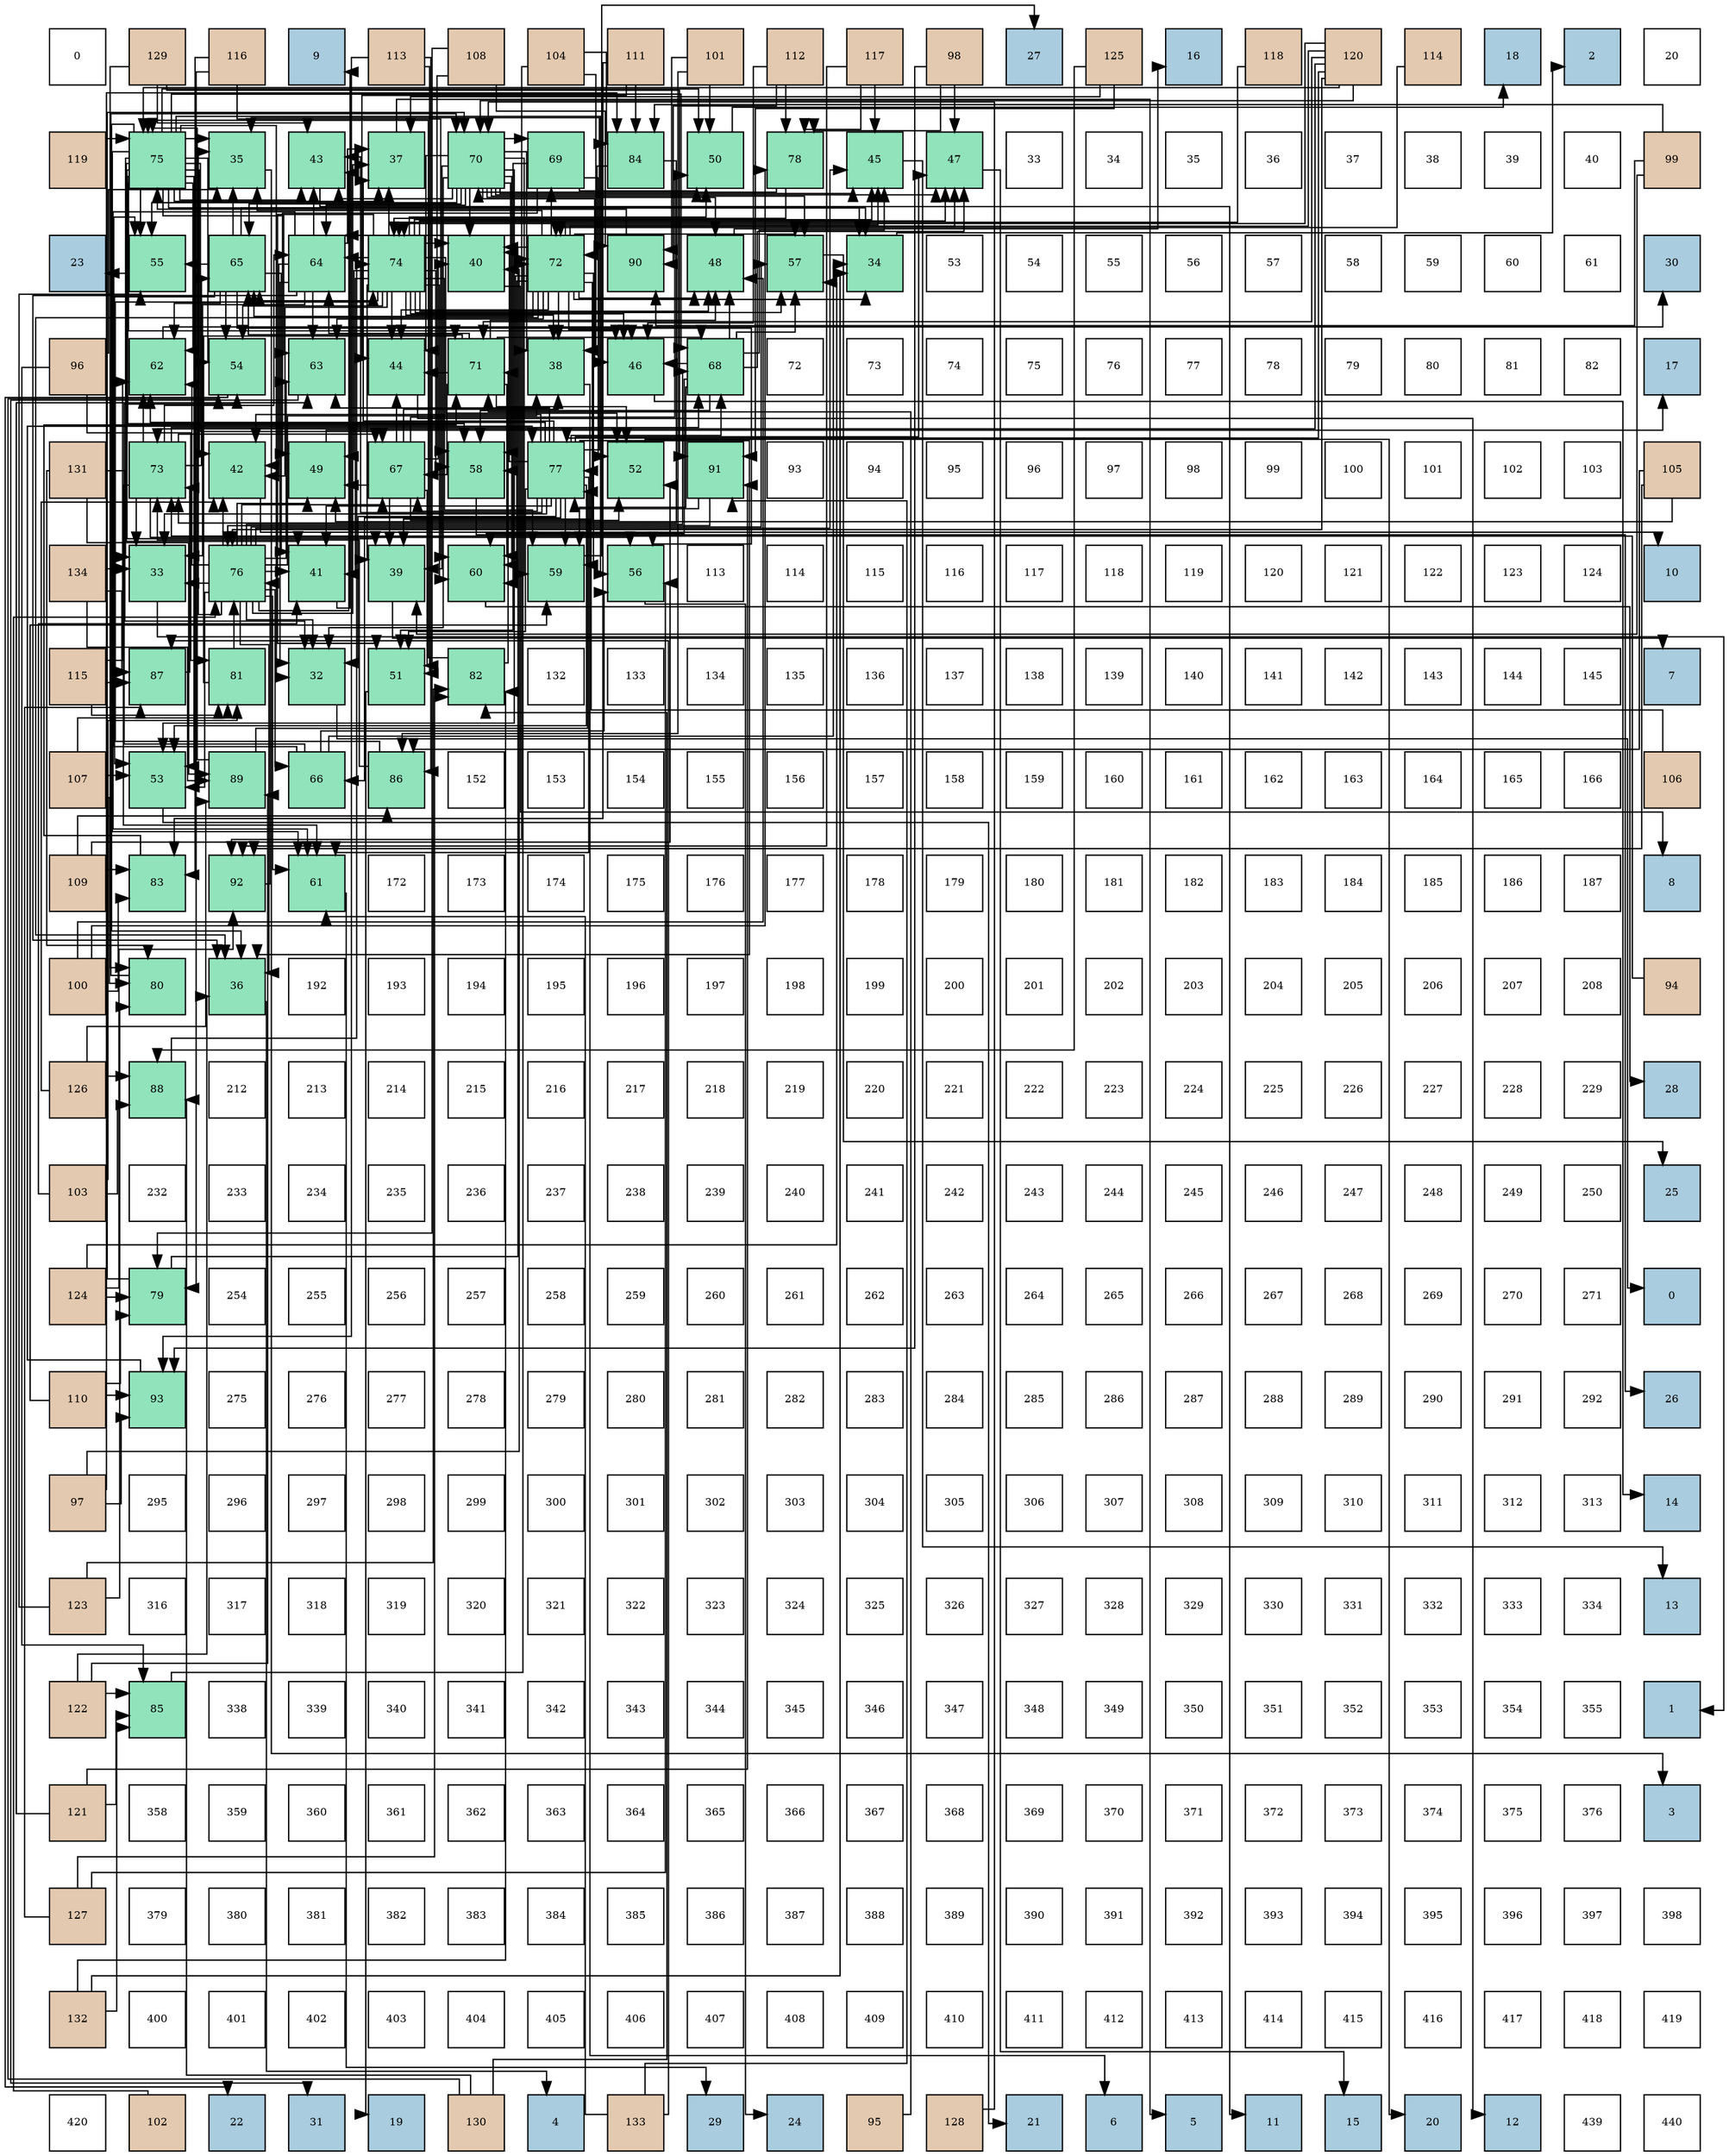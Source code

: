 digraph layout{
 rankdir=TB;
 splines=ortho;
 node [style=filled shape=square fixedsize=true width=0.6];
0[label="0", fontsize=8, fillcolor="#ffffff"];
1[label="129", fontsize=8, fillcolor="#e3c9af"];
2[label="116", fontsize=8, fillcolor="#e3c9af"];
3[label="9", fontsize=8, fillcolor="#a9ccde"];
4[label="113", fontsize=8, fillcolor="#e3c9af"];
5[label="108", fontsize=8, fillcolor="#e3c9af"];
6[label="104", fontsize=8, fillcolor="#e3c9af"];
7[label="111", fontsize=8, fillcolor="#e3c9af"];
8[label="101", fontsize=8, fillcolor="#e3c9af"];
9[label="112", fontsize=8, fillcolor="#e3c9af"];
10[label="117", fontsize=8, fillcolor="#e3c9af"];
11[label="98", fontsize=8, fillcolor="#e3c9af"];
12[label="27", fontsize=8, fillcolor="#a9ccde"];
13[label="125", fontsize=8, fillcolor="#e3c9af"];
14[label="16", fontsize=8, fillcolor="#a9ccde"];
15[label="118", fontsize=8, fillcolor="#e3c9af"];
16[label="120", fontsize=8, fillcolor="#e3c9af"];
17[label="114", fontsize=8, fillcolor="#e3c9af"];
18[label="18", fontsize=8, fillcolor="#a9ccde"];
19[label="2", fontsize=8, fillcolor="#a9ccde"];
20[label="20", fontsize=8, fillcolor="#ffffff"];
21[label="119", fontsize=8, fillcolor="#e3c9af"];
22[label="75", fontsize=8, fillcolor="#91e3bb"];
23[label="35", fontsize=8, fillcolor="#91e3bb"];
24[label="43", fontsize=8, fillcolor="#91e3bb"];
25[label="37", fontsize=8, fillcolor="#91e3bb"];
26[label="70", fontsize=8, fillcolor="#91e3bb"];
27[label="69", fontsize=8, fillcolor="#91e3bb"];
28[label="84", fontsize=8, fillcolor="#91e3bb"];
29[label="50", fontsize=8, fillcolor="#91e3bb"];
30[label="78", fontsize=8, fillcolor="#91e3bb"];
31[label="45", fontsize=8, fillcolor="#91e3bb"];
32[label="47", fontsize=8, fillcolor="#91e3bb"];
33[label="33", fontsize=8, fillcolor="#ffffff"];
34[label="34", fontsize=8, fillcolor="#ffffff"];
35[label="35", fontsize=8, fillcolor="#ffffff"];
36[label="36", fontsize=8, fillcolor="#ffffff"];
37[label="37", fontsize=8, fillcolor="#ffffff"];
38[label="38", fontsize=8, fillcolor="#ffffff"];
39[label="39", fontsize=8, fillcolor="#ffffff"];
40[label="40", fontsize=8, fillcolor="#ffffff"];
41[label="99", fontsize=8, fillcolor="#e3c9af"];
42[label="23", fontsize=8, fillcolor="#a9ccde"];
43[label="55", fontsize=8, fillcolor="#91e3bb"];
44[label="65", fontsize=8, fillcolor="#91e3bb"];
45[label="64", fontsize=8, fillcolor="#91e3bb"];
46[label="74", fontsize=8, fillcolor="#91e3bb"];
47[label="40", fontsize=8, fillcolor="#91e3bb"];
48[label="72", fontsize=8, fillcolor="#91e3bb"];
49[label="90", fontsize=8, fillcolor="#91e3bb"];
50[label="48", fontsize=8, fillcolor="#91e3bb"];
51[label="57", fontsize=8, fillcolor="#91e3bb"];
52[label="34", fontsize=8, fillcolor="#91e3bb"];
53[label="53", fontsize=8, fillcolor="#ffffff"];
54[label="54", fontsize=8, fillcolor="#ffffff"];
55[label="55", fontsize=8, fillcolor="#ffffff"];
56[label="56", fontsize=8, fillcolor="#ffffff"];
57[label="57", fontsize=8, fillcolor="#ffffff"];
58[label="58", fontsize=8, fillcolor="#ffffff"];
59[label="59", fontsize=8, fillcolor="#ffffff"];
60[label="60", fontsize=8, fillcolor="#ffffff"];
61[label="61", fontsize=8, fillcolor="#ffffff"];
62[label="30", fontsize=8, fillcolor="#a9ccde"];
63[label="96", fontsize=8, fillcolor="#e3c9af"];
64[label="62", fontsize=8, fillcolor="#91e3bb"];
65[label="54", fontsize=8, fillcolor="#91e3bb"];
66[label="63", fontsize=8, fillcolor="#91e3bb"];
67[label="44", fontsize=8, fillcolor="#91e3bb"];
68[label="71", fontsize=8, fillcolor="#91e3bb"];
69[label="38", fontsize=8, fillcolor="#91e3bb"];
70[label="46", fontsize=8, fillcolor="#91e3bb"];
71[label="68", fontsize=8, fillcolor="#91e3bb"];
72[label="72", fontsize=8, fillcolor="#ffffff"];
73[label="73", fontsize=8, fillcolor="#ffffff"];
74[label="74", fontsize=8, fillcolor="#ffffff"];
75[label="75", fontsize=8, fillcolor="#ffffff"];
76[label="76", fontsize=8, fillcolor="#ffffff"];
77[label="77", fontsize=8, fillcolor="#ffffff"];
78[label="78", fontsize=8, fillcolor="#ffffff"];
79[label="79", fontsize=8, fillcolor="#ffffff"];
80[label="80", fontsize=8, fillcolor="#ffffff"];
81[label="81", fontsize=8, fillcolor="#ffffff"];
82[label="82", fontsize=8, fillcolor="#ffffff"];
83[label="17", fontsize=8, fillcolor="#a9ccde"];
84[label="131", fontsize=8, fillcolor="#e3c9af"];
85[label="73", fontsize=8, fillcolor="#91e3bb"];
86[label="42", fontsize=8, fillcolor="#91e3bb"];
87[label="49", fontsize=8, fillcolor="#91e3bb"];
88[label="67", fontsize=8, fillcolor="#91e3bb"];
89[label="58", fontsize=8, fillcolor="#91e3bb"];
90[label="77", fontsize=8, fillcolor="#91e3bb"];
91[label="52", fontsize=8, fillcolor="#91e3bb"];
92[label="91", fontsize=8, fillcolor="#91e3bb"];
93[label="93", fontsize=8, fillcolor="#ffffff"];
94[label="94", fontsize=8, fillcolor="#ffffff"];
95[label="95", fontsize=8, fillcolor="#ffffff"];
96[label="96", fontsize=8, fillcolor="#ffffff"];
97[label="97", fontsize=8, fillcolor="#ffffff"];
98[label="98", fontsize=8, fillcolor="#ffffff"];
99[label="99", fontsize=8, fillcolor="#ffffff"];
100[label="100", fontsize=8, fillcolor="#ffffff"];
101[label="101", fontsize=8, fillcolor="#ffffff"];
102[label="102", fontsize=8, fillcolor="#ffffff"];
103[label="103", fontsize=8, fillcolor="#ffffff"];
104[label="105", fontsize=8, fillcolor="#e3c9af"];
105[label="134", fontsize=8, fillcolor="#e3c9af"];
106[label="33", fontsize=8, fillcolor="#91e3bb"];
107[label="76", fontsize=8, fillcolor="#91e3bb"];
108[label="41", fontsize=8, fillcolor="#91e3bb"];
109[label="39", fontsize=8, fillcolor="#91e3bb"];
110[label="60", fontsize=8, fillcolor="#91e3bb"];
111[label="59", fontsize=8, fillcolor="#91e3bb"];
112[label="56", fontsize=8, fillcolor="#91e3bb"];
113[label="113", fontsize=8, fillcolor="#ffffff"];
114[label="114", fontsize=8, fillcolor="#ffffff"];
115[label="115", fontsize=8, fillcolor="#ffffff"];
116[label="116", fontsize=8, fillcolor="#ffffff"];
117[label="117", fontsize=8, fillcolor="#ffffff"];
118[label="118", fontsize=8, fillcolor="#ffffff"];
119[label="119", fontsize=8, fillcolor="#ffffff"];
120[label="120", fontsize=8, fillcolor="#ffffff"];
121[label="121", fontsize=8, fillcolor="#ffffff"];
122[label="122", fontsize=8, fillcolor="#ffffff"];
123[label="123", fontsize=8, fillcolor="#ffffff"];
124[label="124", fontsize=8, fillcolor="#ffffff"];
125[label="10", fontsize=8, fillcolor="#a9ccde"];
126[label="115", fontsize=8, fillcolor="#e3c9af"];
127[label="87", fontsize=8, fillcolor="#91e3bb"];
128[label="81", fontsize=8, fillcolor="#91e3bb"];
129[label="32", fontsize=8, fillcolor="#91e3bb"];
130[label="51", fontsize=8, fillcolor="#91e3bb"];
131[label="82", fontsize=8, fillcolor="#91e3bb"];
132[label="132", fontsize=8, fillcolor="#ffffff"];
133[label="133", fontsize=8, fillcolor="#ffffff"];
134[label="134", fontsize=8, fillcolor="#ffffff"];
135[label="135", fontsize=8, fillcolor="#ffffff"];
136[label="136", fontsize=8, fillcolor="#ffffff"];
137[label="137", fontsize=8, fillcolor="#ffffff"];
138[label="138", fontsize=8, fillcolor="#ffffff"];
139[label="139", fontsize=8, fillcolor="#ffffff"];
140[label="140", fontsize=8, fillcolor="#ffffff"];
141[label="141", fontsize=8, fillcolor="#ffffff"];
142[label="142", fontsize=8, fillcolor="#ffffff"];
143[label="143", fontsize=8, fillcolor="#ffffff"];
144[label="144", fontsize=8, fillcolor="#ffffff"];
145[label="145", fontsize=8, fillcolor="#ffffff"];
146[label="7", fontsize=8, fillcolor="#a9ccde"];
147[label="107", fontsize=8, fillcolor="#e3c9af"];
148[label="53", fontsize=8, fillcolor="#91e3bb"];
149[label="89", fontsize=8, fillcolor="#91e3bb"];
150[label="66", fontsize=8, fillcolor="#91e3bb"];
151[label="86", fontsize=8, fillcolor="#91e3bb"];
152[label="152", fontsize=8, fillcolor="#ffffff"];
153[label="153", fontsize=8, fillcolor="#ffffff"];
154[label="154", fontsize=8, fillcolor="#ffffff"];
155[label="155", fontsize=8, fillcolor="#ffffff"];
156[label="156", fontsize=8, fillcolor="#ffffff"];
157[label="157", fontsize=8, fillcolor="#ffffff"];
158[label="158", fontsize=8, fillcolor="#ffffff"];
159[label="159", fontsize=8, fillcolor="#ffffff"];
160[label="160", fontsize=8, fillcolor="#ffffff"];
161[label="161", fontsize=8, fillcolor="#ffffff"];
162[label="162", fontsize=8, fillcolor="#ffffff"];
163[label="163", fontsize=8, fillcolor="#ffffff"];
164[label="164", fontsize=8, fillcolor="#ffffff"];
165[label="165", fontsize=8, fillcolor="#ffffff"];
166[label="166", fontsize=8, fillcolor="#ffffff"];
167[label="106", fontsize=8, fillcolor="#e3c9af"];
168[label="109", fontsize=8, fillcolor="#e3c9af"];
169[label="83", fontsize=8, fillcolor="#91e3bb"];
170[label="92", fontsize=8, fillcolor="#91e3bb"];
171[label="61", fontsize=8, fillcolor="#91e3bb"];
172[label="172", fontsize=8, fillcolor="#ffffff"];
173[label="173", fontsize=8, fillcolor="#ffffff"];
174[label="174", fontsize=8, fillcolor="#ffffff"];
175[label="175", fontsize=8, fillcolor="#ffffff"];
176[label="176", fontsize=8, fillcolor="#ffffff"];
177[label="177", fontsize=8, fillcolor="#ffffff"];
178[label="178", fontsize=8, fillcolor="#ffffff"];
179[label="179", fontsize=8, fillcolor="#ffffff"];
180[label="180", fontsize=8, fillcolor="#ffffff"];
181[label="181", fontsize=8, fillcolor="#ffffff"];
182[label="182", fontsize=8, fillcolor="#ffffff"];
183[label="183", fontsize=8, fillcolor="#ffffff"];
184[label="184", fontsize=8, fillcolor="#ffffff"];
185[label="185", fontsize=8, fillcolor="#ffffff"];
186[label="186", fontsize=8, fillcolor="#ffffff"];
187[label="187", fontsize=8, fillcolor="#ffffff"];
188[label="8", fontsize=8, fillcolor="#a9ccde"];
189[label="100", fontsize=8, fillcolor="#e3c9af"];
190[label="80", fontsize=8, fillcolor="#91e3bb"];
191[label="36", fontsize=8, fillcolor="#91e3bb"];
192[label="192", fontsize=8, fillcolor="#ffffff"];
193[label="193", fontsize=8, fillcolor="#ffffff"];
194[label="194", fontsize=8, fillcolor="#ffffff"];
195[label="195", fontsize=8, fillcolor="#ffffff"];
196[label="196", fontsize=8, fillcolor="#ffffff"];
197[label="197", fontsize=8, fillcolor="#ffffff"];
198[label="198", fontsize=8, fillcolor="#ffffff"];
199[label="199", fontsize=8, fillcolor="#ffffff"];
200[label="200", fontsize=8, fillcolor="#ffffff"];
201[label="201", fontsize=8, fillcolor="#ffffff"];
202[label="202", fontsize=8, fillcolor="#ffffff"];
203[label="203", fontsize=8, fillcolor="#ffffff"];
204[label="204", fontsize=8, fillcolor="#ffffff"];
205[label="205", fontsize=8, fillcolor="#ffffff"];
206[label="206", fontsize=8, fillcolor="#ffffff"];
207[label="207", fontsize=8, fillcolor="#ffffff"];
208[label="208", fontsize=8, fillcolor="#ffffff"];
209[label="94", fontsize=8, fillcolor="#e3c9af"];
210[label="126", fontsize=8, fillcolor="#e3c9af"];
211[label="88", fontsize=8, fillcolor="#91e3bb"];
212[label="212", fontsize=8, fillcolor="#ffffff"];
213[label="213", fontsize=8, fillcolor="#ffffff"];
214[label="214", fontsize=8, fillcolor="#ffffff"];
215[label="215", fontsize=8, fillcolor="#ffffff"];
216[label="216", fontsize=8, fillcolor="#ffffff"];
217[label="217", fontsize=8, fillcolor="#ffffff"];
218[label="218", fontsize=8, fillcolor="#ffffff"];
219[label="219", fontsize=8, fillcolor="#ffffff"];
220[label="220", fontsize=8, fillcolor="#ffffff"];
221[label="221", fontsize=8, fillcolor="#ffffff"];
222[label="222", fontsize=8, fillcolor="#ffffff"];
223[label="223", fontsize=8, fillcolor="#ffffff"];
224[label="224", fontsize=8, fillcolor="#ffffff"];
225[label="225", fontsize=8, fillcolor="#ffffff"];
226[label="226", fontsize=8, fillcolor="#ffffff"];
227[label="227", fontsize=8, fillcolor="#ffffff"];
228[label="228", fontsize=8, fillcolor="#ffffff"];
229[label="229", fontsize=8, fillcolor="#ffffff"];
230[label="28", fontsize=8, fillcolor="#a9ccde"];
231[label="103", fontsize=8, fillcolor="#e3c9af"];
232[label="232", fontsize=8, fillcolor="#ffffff"];
233[label="233", fontsize=8, fillcolor="#ffffff"];
234[label="234", fontsize=8, fillcolor="#ffffff"];
235[label="235", fontsize=8, fillcolor="#ffffff"];
236[label="236", fontsize=8, fillcolor="#ffffff"];
237[label="237", fontsize=8, fillcolor="#ffffff"];
238[label="238", fontsize=8, fillcolor="#ffffff"];
239[label="239", fontsize=8, fillcolor="#ffffff"];
240[label="240", fontsize=8, fillcolor="#ffffff"];
241[label="241", fontsize=8, fillcolor="#ffffff"];
242[label="242", fontsize=8, fillcolor="#ffffff"];
243[label="243", fontsize=8, fillcolor="#ffffff"];
244[label="244", fontsize=8, fillcolor="#ffffff"];
245[label="245", fontsize=8, fillcolor="#ffffff"];
246[label="246", fontsize=8, fillcolor="#ffffff"];
247[label="247", fontsize=8, fillcolor="#ffffff"];
248[label="248", fontsize=8, fillcolor="#ffffff"];
249[label="249", fontsize=8, fillcolor="#ffffff"];
250[label="250", fontsize=8, fillcolor="#ffffff"];
251[label="25", fontsize=8, fillcolor="#a9ccde"];
252[label="124", fontsize=8, fillcolor="#e3c9af"];
253[label="79", fontsize=8, fillcolor="#91e3bb"];
254[label="254", fontsize=8, fillcolor="#ffffff"];
255[label="255", fontsize=8, fillcolor="#ffffff"];
256[label="256", fontsize=8, fillcolor="#ffffff"];
257[label="257", fontsize=8, fillcolor="#ffffff"];
258[label="258", fontsize=8, fillcolor="#ffffff"];
259[label="259", fontsize=8, fillcolor="#ffffff"];
260[label="260", fontsize=8, fillcolor="#ffffff"];
261[label="261", fontsize=8, fillcolor="#ffffff"];
262[label="262", fontsize=8, fillcolor="#ffffff"];
263[label="263", fontsize=8, fillcolor="#ffffff"];
264[label="264", fontsize=8, fillcolor="#ffffff"];
265[label="265", fontsize=8, fillcolor="#ffffff"];
266[label="266", fontsize=8, fillcolor="#ffffff"];
267[label="267", fontsize=8, fillcolor="#ffffff"];
268[label="268", fontsize=8, fillcolor="#ffffff"];
269[label="269", fontsize=8, fillcolor="#ffffff"];
270[label="270", fontsize=8, fillcolor="#ffffff"];
271[label="271", fontsize=8, fillcolor="#ffffff"];
272[label="0", fontsize=8, fillcolor="#a9ccde"];
273[label="110", fontsize=8, fillcolor="#e3c9af"];
274[label="93", fontsize=8, fillcolor="#91e3bb"];
275[label="275", fontsize=8, fillcolor="#ffffff"];
276[label="276", fontsize=8, fillcolor="#ffffff"];
277[label="277", fontsize=8, fillcolor="#ffffff"];
278[label="278", fontsize=8, fillcolor="#ffffff"];
279[label="279", fontsize=8, fillcolor="#ffffff"];
280[label="280", fontsize=8, fillcolor="#ffffff"];
281[label="281", fontsize=8, fillcolor="#ffffff"];
282[label="282", fontsize=8, fillcolor="#ffffff"];
283[label="283", fontsize=8, fillcolor="#ffffff"];
284[label="284", fontsize=8, fillcolor="#ffffff"];
285[label="285", fontsize=8, fillcolor="#ffffff"];
286[label="286", fontsize=8, fillcolor="#ffffff"];
287[label="287", fontsize=8, fillcolor="#ffffff"];
288[label="288", fontsize=8, fillcolor="#ffffff"];
289[label="289", fontsize=8, fillcolor="#ffffff"];
290[label="290", fontsize=8, fillcolor="#ffffff"];
291[label="291", fontsize=8, fillcolor="#ffffff"];
292[label="292", fontsize=8, fillcolor="#ffffff"];
293[label="26", fontsize=8, fillcolor="#a9ccde"];
294[label="97", fontsize=8, fillcolor="#e3c9af"];
295[label="295", fontsize=8, fillcolor="#ffffff"];
296[label="296", fontsize=8, fillcolor="#ffffff"];
297[label="297", fontsize=8, fillcolor="#ffffff"];
298[label="298", fontsize=8, fillcolor="#ffffff"];
299[label="299", fontsize=8, fillcolor="#ffffff"];
300[label="300", fontsize=8, fillcolor="#ffffff"];
301[label="301", fontsize=8, fillcolor="#ffffff"];
302[label="302", fontsize=8, fillcolor="#ffffff"];
303[label="303", fontsize=8, fillcolor="#ffffff"];
304[label="304", fontsize=8, fillcolor="#ffffff"];
305[label="305", fontsize=8, fillcolor="#ffffff"];
306[label="306", fontsize=8, fillcolor="#ffffff"];
307[label="307", fontsize=8, fillcolor="#ffffff"];
308[label="308", fontsize=8, fillcolor="#ffffff"];
309[label="309", fontsize=8, fillcolor="#ffffff"];
310[label="310", fontsize=8, fillcolor="#ffffff"];
311[label="311", fontsize=8, fillcolor="#ffffff"];
312[label="312", fontsize=8, fillcolor="#ffffff"];
313[label="313", fontsize=8, fillcolor="#ffffff"];
314[label="14", fontsize=8, fillcolor="#a9ccde"];
315[label="123", fontsize=8, fillcolor="#e3c9af"];
316[label="316", fontsize=8, fillcolor="#ffffff"];
317[label="317", fontsize=8, fillcolor="#ffffff"];
318[label="318", fontsize=8, fillcolor="#ffffff"];
319[label="319", fontsize=8, fillcolor="#ffffff"];
320[label="320", fontsize=8, fillcolor="#ffffff"];
321[label="321", fontsize=8, fillcolor="#ffffff"];
322[label="322", fontsize=8, fillcolor="#ffffff"];
323[label="323", fontsize=8, fillcolor="#ffffff"];
324[label="324", fontsize=8, fillcolor="#ffffff"];
325[label="325", fontsize=8, fillcolor="#ffffff"];
326[label="326", fontsize=8, fillcolor="#ffffff"];
327[label="327", fontsize=8, fillcolor="#ffffff"];
328[label="328", fontsize=8, fillcolor="#ffffff"];
329[label="329", fontsize=8, fillcolor="#ffffff"];
330[label="330", fontsize=8, fillcolor="#ffffff"];
331[label="331", fontsize=8, fillcolor="#ffffff"];
332[label="332", fontsize=8, fillcolor="#ffffff"];
333[label="333", fontsize=8, fillcolor="#ffffff"];
334[label="334", fontsize=8, fillcolor="#ffffff"];
335[label="13", fontsize=8, fillcolor="#a9ccde"];
336[label="122", fontsize=8, fillcolor="#e3c9af"];
337[label="85", fontsize=8, fillcolor="#91e3bb"];
338[label="338", fontsize=8, fillcolor="#ffffff"];
339[label="339", fontsize=8, fillcolor="#ffffff"];
340[label="340", fontsize=8, fillcolor="#ffffff"];
341[label="341", fontsize=8, fillcolor="#ffffff"];
342[label="342", fontsize=8, fillcolor="#ffffff"];
343[label="343", fontsize=8, fillcolor="#ffffff"];
344[label="344", fontsize=8, fillcolor="#ffffff"];
345[label="345", fontsize=8, fillcolor="#ffffff"];
346[label="346", fontsize=8, fillcolor="#ffffff"];
347[label="347", fontsize=8, fillcolor="#ffffff"];
348[label="348", fontsize=8, fillcolor="#ffffff"];
349[label="349", fontsize=8, fillcolor="#ffffff"];
350[label="350", fontsize=8, fillcolor="#ffffff"];
351[label="351", fontsize=8, fillcolor="#ffffff"];
352[label="352", fontsize=8, fillcolor="#ffffff"];
353[label="353", fontsize=8, fillcolor="#ffffff"];
354[label="354", fontsize=8, fillcolor="#ffffff"];
355[label="355", fontsize=8, fillcolor="#ffffff"];
356[label="1", fontsize=8, fillcolor="#a9ccde"];
357[label="121", fontsize=8, fillcolor="#e3c9af"];
358[label="358", fontsize=8, fillcolor="#ffffff"];
359[label="359", fontsize=8, fillcolor="#ffffff"];
360[label="360", fontsize=8, fillcolor="#ffffff"];
361[label="361", fontsize=8, fillcolor="#ffffff"];
362[label="362", fontsize=8, fillcolor="#ffffff"];
363[label="363", fontsize=8, fillcolor="#ffffff"];
364[label="364", fontsize=8, fillcolor="#ffffff"];
365[label="365", fontsize=8, fillcolor="#ffffff"];
366[label="366", fontsize=8, fillcolor="#ffffff"];
367[label="367", fontsize=8, fillcolor="#ffffff"];
368[label="368", fontsize=8, fillcolor="#ffffff"];
369[label="369", fontsize=8, fillcolor="#ffffff"];
370[label="370", fontsize=8, fillcolor="#ffffff"];
371[label="371", fontsize=8, fillcolor="#ffffff"];
372[label="372", fontsize=8, fillcolor="#ffffff"];
373[label="373", fontsize=8, fillcolor="#ffffff"];
374[label="374", fontsize=8, fillcolor="#ffffff"];
375[label="375", fontsize=8, fillcolor="#ffffff"];
376[label="376", fontsize=8, fillcolor="#ffffff"];
377[label="3", fontsize=8, fillcolor="#a9ccde"];
378[label="127", fontsize=8, fillcolor="#e3c9af"];
379[label="379", fontsize=8, fillcolor="#ffffff"];
380[label="380", fontsize=8, fillcolor="#ffffff"];
381[label="381", fontsize=8, fillcolor="#ffffff"];
382[label="382", fontsize=8, fillcolor="#ffffff"];
383[label="383", fontsize=8, fillcolor="#ffffff"];
384[label="384", fontsize=8, fillcolor="#ffffff"];
385[label="385", fontsize=8, fillcolor="#ffffff"];
386[label="386", fontsize=8, fillcolor="#ffffff"];
387[label="387", fontsize=8, fillcolor="#ffffff"];
388[label="388", fontsize=8, fillcolor="#ffffff"];
389[label="389", fontsize=8, fillcolor="#ffffff"];
390[label="390", fontsize=8, fillcolor="#ffffff"];
391[label="391", fontsize=8, fillcolor="#ffffff"];
392[label="392", fontsize=8, fillcolor="#ffffff"];
393[label="393", fontsize=8, fillcolor="#ffffff"];
394[label="394", fontsize=8, fillcolor="#ffffff"];
395[label="395", fontsize=8, fillcolor="#ffffff"];
396[label="396", fontsize=8, fillcolor="#ffffff"];
397[label="397", fontsize=8, fillcolor="#ffffff"];
398[label="398", fontsize=8, fillcolor="#ffffff"];
399[label="132", fontsize=8, fillcolor="#e3c9af"];
400[label="400", fontsize=8, fillcolor="#ffffff"];
401[label="401", fontsize=8, fillcolor="#ffffff"];
402[label="402", fontsize=8, fillcolor="#ffffff"];
403[label="403", fontsize=8, fillcolor="#ffffff"];
404[label="404", fontsize=8, fillcolor="#ffffff"];
405[label="405", fontsize=8, fillcolor="#ffffff"];
406[label="406", fontsize=8, fillcolor="#ffffff"];
407[label="407", fontsize=8, fillcolor="#ffffff"];
408[label="408", fontsize=8, fillcolor="#ffffff"];
409[label="409", fontsize=8, fillcolor="#ffffff"];
410[label="410", fontsize=8, fillcolor="#ffffff"];
411[label="411", fontsize=8, fillcolor="#ffffff"];
412[label="412", fontsize=8, fillcolor="#ffffff"];
413[label="413", fontsize=8, fillcolor="#ffffff"];
414[label="414", fontsize=8, fillcolor="#ffffff"];
415[label="415", fontsize=8, fillcolor="#ffffff"];
416[label="416", fontsize=8, fillcolor="#ffffff"];
417[label="417", fontsize=8, fillcolor="#ffffff"];
418[label="418", fontsize=8, fillcolor="#ffffff"];
419[label="419", fontsize=8, fillcolor="#ffffff"];
420[label="420", fontsize=8, fillcolor="#ffffff"];
421[label="102", fontsize=8, fillcolor="#e3c9af"];
422[label="22", fontsize=8, fillcolor="#a9ccde"];
423[label="31", fontsize=8, fillcolor="#a9ccde"];
424[label="19", fontsize=8, fillcolor="#a9ccde"];
425[label="130", fontsize=8, fillcolor="#e3c9af"];
426[label="4", fontsize=8, fillcolor="#a9ccde"];
427[label="133", fontsize=8, fillcolor="#e3c9af"];
428[label="29", fontsize=8, fillcolor="#a9ccde"];
429[label="24", fontsize=8, fillcolor="#a9ccde"];
430[label="95", fontsize=8, fillcolor="#e3c9af"];
431[label="128", fontsize=8, fillcolor="#e3c9af"];
432[label="21", fontsize=8, fillcolor="#a9ccde"];
433[label="6", fontsize=8, fillcolor="#a9ccde"];
434[label="5", fontsize=8, fillcolor="#a9ccde"];
435[label="11", fontsize=8, fillcolor="#a9ccde"];
436[label="15", fontsize=8, fillcolor="#a9ccde"];
437[label="20", fontsize=8, fillcolor="#a9ccde"];
438[label="12", fontsize=8, fillcolor="#a9ccde"];
439[label="439", fontsize=8, fillcolor="#ffffff"];
440[label="440", fontsize=8, fillcolor="#ffffff"];
edge [constraint=false, style=vis];129 -> 272;
106 -> 356;
52 -> 19;
23 -> 377;
191 -> 426;
25 -> 434;
69 -> 433;
109 -> 146;
47 -> 188;
108 -> 3;
86 -> 125;
24 -> 435;
67 -> 438;
31 -> 335;
70 -> 314;
32 -> 436;
50 -> 14;
87 -> 83;
29 -> 18;
130 -> 424;
91 -> 437;
148 -> 432;
65 -> 422;
43 -> 42;
112 -> 429;
51 -> 251;
89 -> 293;
111 -> 12;
110 -> 230;
171 -> 428;
64 -> 62;
66 -> 423;
45 -> 129;
45 -> 106;
45 -> 191;
45 -> 25;
45 -> 86;
45 -> 24;
45 -> 171;
45 -> 66;
44 -> 52;
44 -> 23;
44 -> 108;
44 -> 148;
44 -> 65;
44 -> 43;
44 -> 112;
44 -> 64;
150 -> 52;
150 -> 65;
150 -> 43;
150 -> 112;
88 -> 69;
88 -> 109;
88 -> 47;
88 -> 67;
88 -> 87;
88 -> 29;
88 -> 130;
88 -> 91;
71 -> 31;
71 -> 70;
71 -> 32;
71 -> 50;
71 -> 51;
71 -> 89;
71 -> 111;
71 -> 110;
27 -> 87;
27 -> 29;
27 -> 130;
27 -> 91;
26 -> 129;
26 -> 69;
26 -> 109;
26 -> 47;
26 -> 24;
26 -> 67;
26 -> 31;
26 -> 70;
26 -> 32;
26 -> 50;
26 -> 148;
26 -> 43;
26 -> 51;
26 -> 89;
26 -> 111;
26 -> 110;
26 -> 45;
26 -> 44;
26 -> 27;
68 -> 67;
68 -> 50;
68 -> 91;
68 -> 110;
68 -> 45;
68 -> 44;
68 -> 88;
68 -> 71;
48 -> 52;
48 -> 23;
48 -> 191;
48 -> 69;
48 -> 109;
48 -> 47;
48 -> 67;
48 -> 31;
48 -> 70;
48 -> 32;
48 -> 50;
48 -> 51;
48 -> 89;
48 -> 111;
48 -> 110;
48 -> 66;
48 -> 45;
48 -> 44;
48 -> 27;
85 -> 106;
85 -> 112;
85 -> 171;
85 -> 64;
85 -> 45;
85 -> 44;
85 -> 88;
85 -> 71;
46 -> 25;
46 -> 69;
46 -> 109;
46 -> 47;
46 -> 108;
46 -> 86;
46 -> 67;
46 -> 31;
46 -> 70;
46 -> 32;
46 -> 50;
46 -> 87;
46 -> 29;
46 -> 130;
46 -> 91;
46 -> 65;
46 -> 51;
46 -> 89;
46 -> 111;
46 -> 110;
46 -> 45;
46 -> 44;
22 -> 129;
22 -> 106;
22 -> 52;
22 -> 23;
22 -> 191;
22 -> 25;
22 -> 109;
22 -> 108;
22 -> 86;
22 -> 24;
22 -> 70;
22 -> 29;
22 -> 148;
22 -> 65;
22 -> 43;
22 -> 112;
22 -> 89;
22 -> 171;
22 -> 64;
22 -> 66;
22 -> 88;
22 -> 71;
107 -> 129;
107 -> 106;
107 -> 23;
107 -> 191;
107 -> 25;
107 -> 69;
107 -> 108;
107 -> 86;
107 -> 24;
107 -> 31;
107 -> 87;
107 -> 148;
107 -> 51;
107 -> 171;
107 -> 64;
107 -> 66;
107 -> 150;
107 -> 88;
107 -> 71;
90 -> 129;
90 -> 106;
90 -> 23;
90 -> 191;
90 -> 25;
90 -> 47;
90 -> 108;
90 -> 86;
90 -> 24;
90 -> 32;
90 -> 130;
90 -> 148;
90 -> 111;
90 -> 171;
90 -> 64;
90 -> 66;
90 -> 150;
90 -> 88;
90 -> 71;
30 -> 26;
30 -> 46;
253 -> 26;
253 -> 48;
190 -> 26;
128 -> 68;
128 -> 107;
131 -> 68;
131 -> 22;
169 -> 68;
28 -> 48;
28 -> 85;
337 -> 48;
151 -> 85;
151 -> 46;
127 -> 85;
211 -> 46;
149 -> 22;
149 -> 90;
49 -> 22;
92 -> 107;
92 -> 90;
170 -> 107;
274 -> 90;
209 -> 85;
430 -> 68;
63 -> 23;
63 -> 128;
63 -> 337;
294 -> 47;
294 -> 28;
294 -> 274;
11 -> 32;
11 -> 30;
11 -> 274;
41 -> 109;
41 -> 28;
41 -> 49;
189 -> 50;
189 -> 30;
189 -> 169;
8 -> 29;
8 -> 151;
8 -> 49;
421 -> 107;
231 -> 108;
231 -> 128;
231 -> 211;
6 -> 69;
6 -> 28;
6 -> 170;
104 -> 87;
104 -> 151;
104 -> 170;
167 -> 90;
147 -> 148;
147 -> 190;
147 -> 128;
5 -> 89;
5 -> 253;
5 -> 49;
168 -> 91;
168 -> 169;
168 -> 151;
273 -> 111;
273 -> 253;
273 -> 274;
7 -> 67;
7 -> 169;
7 -> 28;
9 -> 70;
9 -> 30;
9 -> 49;
4 -> 130;
4 -> 151;
4 -> 274;
17 -> 48;
126 -> 64;
126 -> 128;
126 -> 127;
2 -> 110;
2 -> 253;
2 -> 169;
10 -> 31;
10 -> 30;
10 -> 170;
15 -> 46;
21 -> 22;
16 -> 26;
16 -> 68;
16 -> 48;
16 -> 85;
16 -> 46;
16 -> 22;
16 -> 107;
16 -> 90;
357 -> 66;
357 -> 337;
357 -> 92;
336 -> 191;
336 -> 337;
336 -> 149;
315 -> 43;
315 -> 190;
315 -> 131;
252 -> 51;
252 -> 253;
252 -> 170;
13 -> 25;
13 -> 211;
13 -> 92;
210 -> 86;
210 -> 211;
210 -> 149;
378 -> 112;
378 -> 131;
378 -> 127;
431 -> 26;
1 -> 24;
1 -> 190;
1 -> 92;
425 -> 65;
425 -> 131;
425 -> 211;
84 -> 129;
84 -> 190;
84 -> 149;
399 -> 52;
399 -> 131;
399 -> 337;
427 -> 171;
427 -> 127;
427 -> 92;
105 -> 106;
105 -> 127;
105 -> 149;
edge [constraint=true, style=invis];
0 -> 21 -> 42 -> 63 -> 84 -> 105 -> 126 -> 147 -> 168 -> 189 -> 210 -> 231 -> 252 -> 273 -> 294 -> 315 -> 336 -> 357 -> 378 -> 399 -> 420;
1 -> 22 -> 43 -> 64 -> 85 -> 106 -> 127 -> 148 -> 169 -> 190 -> 211 -> 232 -> 253 -> 274 -> 295 -> 316 -> 337 -> 358 -> 379 -> 400 -> 421;
2 -> 23 -> 44 -> 65 -> 86 -> 107 -> 128 -> 149 -> 170 -> 191 -> 212 -> 233 -> 254 -> 275 -> 296 -> 317 -> 338 -> 359 -> 380 -> 401 -> 422;
3 -> 24 -> 45 -> 66 -> 87 -> 108 -> 129 -> 150 -> 171 -> 192 -> 213 -> 234 -> 255 -> 276 -> 297 -> 318 -> 339 -> 360 -> 381 -> 402 -> 423;
4 -> 25 -> 46 -> 67 -> 88 -> 109 -> 130 -> 151 -> 172 -> 193 -> 214 -> 235 -> 256 -> 277 -> 298 -> 319 -> 340 -> 361 -> 382 -> 403 -> 424;
5 -> 26 -> 47 -> 68 -> 89 -> 110 -> 131 -> 152 -> 173 -> 194 -> 215 -> 236 -> 257 -> 278 -> 299 -> 320 -> 341 -> 362 -> 383 -> 404 -> 425;
6 -> 27 -> 48 -> 69 -> 90 -> 111 -> 132 -> 153 -> 174 -> 195 -> 216 -> 237 -> 258 -> 279 -> 300 -> 321 -> 342 -> 363 -> 384 -> 405 -> 426;
7 -> 28 -> 49 -> 70 -> 91 -> 112 -> 133 -> 154 -> 175 -> 196 -> 217 -> 238 -> 259 -> 280 -> 301 -> 322 -> 343 -> 364 -> 385 -> 406 -> 427;
8 -> 29 -> 50 -> 71 -> 92 -> 113 -> 134 -> 155 -> 176 -> 197 -> 218 -> 239 -> 260 -> 281 -> 302 -> 323 -> 344 -> 365 -> 386 -> 407 -> 428;
9 -> 30 -> 51 -> 72 -> 93 -> 114 -> 135 -> 156 -> 177 -> 198 -> 219 -> 240 -> 261 -> 282 -> 303 -> 324 -> 345 -> 366 -> 387 -> 408 -> 429;
10 -> 31 -> 52 -> 73 -> 94 -> 115 -> 136 -> 157 -> 178 -> 199 -> 220 -> 241 -> 262 -> 283 -> 304 -> 325 -> 346 -> 367 -> 388 -> 409 -> 430;
11 -> 32 -> 53 -> 74 -> 95 -> 116 -> 137 -> 158 -> 179 -> 200 -> 221 -> 242 -> 263 -> 284 -> 305 -> 326 -> 347 -> 368 -> 389 -> 410 -> 431;
12 -> 33 -> 54 -> 75 -> 96 -> 117 -> 138 -> 159 -> 180 -> 201 -> 222 -> 243 -> 264 -> 285 -> 306 -> 327 -> 348 -> 369 -> 390 -> 411 -> 432;
13 -> 34 -> 55 -> 76 -> 97 -> 118 -> 139 -> 160 -> 181 -> 202 -> 223 -> 244 -> 265 -> 286 -> 307 -> 328 -> 349 -> 370 -> 391 -> 412 -> 433;
14 -> 35 -> 56 -> 77 -> 98 -> 119 -> 140 -> 161 -> 182 -> 203 -> 224 -> 245 -> 266 -> 287 -> 308 -> 329 -> 350 -> 371 -> 392 -> 413 -> 434;
15 -> 36 -> 57 -> 78 -> 99 -> 120 -> 141 -> 162 -> 183 -> 204 -> 225 -> 246 -> 267 -> 288 -> 309 -> 330 -> 351 -> 372 -> 393 -> 414 -> 435;
16 -> 37 -> 58 -> 79 -> 100 -> 121 -> 142 -> 163 -> 184 -> 205 -> 226 -> 247 -> 268 -> 289 -> 310 -> 331 -> 352 -> 373 -> 394 -> 415 -> 436;
17 -> 38 -> 59 -> 80 -> 101 -> 122 -> 143 -> 164 -> 185 -> 206 -> 227 -> 248 -> 269 -> 290 -> 311 -> 332 -> 353 -> 374 -> 395 -> 416 -> 437;
18 -> 39 -> 60 -> 81 -> 102 -> 123 -> 144 -> 165 -> 186 -> 207 -> 228 -> 249 -> 270 -> 291 -> 312 -> 333 -> 354 -> 375 -> 396 -> 417 -> 438;
19 -> 40 -> 61 -> 82 -> 103 -> 124 -> 145 -> 166 -> 187 -> 208 -> 229 -> 250 -> 271 -> 292 -> 313 -> 334 -> 355 -> 376 -> 397 -> 418 -> 439;
20 -> 41 -> 62 -> 83 -> 104 -> 125 -> 146 -> 167 -> 188 -> 209 -> 230 -> 251 -> 272 -> 293 -> 314 -> 335 -> 356 -> 377 -> 398 -> 419 -> 440;
rank = same {0 -> 1 -> 2 -> 3 -> 4 -> 5 -> 6 -> 7 -> 8 -> 9 -> 10 -> 11 -> 12 -> 13 -> 14 -> 15 -> 16 -> 17 -> 18 -> 19 -> 20};
rank = same {21 -> 22 -> 23 -> 24 -> 25 -> 26 -> 27 -> 28 -> 29 -> 30 -> 31 -> 32 -> 33 -> 34 -> 35 -> 36 -> 37 -> 38 -> 39 -> 40 -> 41};
rank = same {42 -> 43 -> 44 -> 45 -> 46 -> 47 -> 48 -> 49 -> 50 -> 51 -> 52 -> 53 -> 54 -> 55 -> 56 -> 57 -> 58 -> 59 -> 60 -> 61 -> 62};
rank = same {63 -> 64 -> 65 -> 66 -> 67 -> 68 -> 69 -> 70 -> 71 -> 72 -> 73 -> 74 -> 75 -> 76 -> 77 -> 78 -> 79 -> 80 -> 81 -> 82 -> 83};
rank = same {84 -> 85 -> 86 -> 87 -> 88 -> 89 -> 90 -> 91 -> 92 -> 93 -> 94 -> 95 -> 96 -> 97 -> 98 -> 99 -> 100 -> 101 -> 102 -> 103 -> 104};
rank = same {105 -> 106 -> 107 -> 108 -> 109 -> 110 -> 111 -> 112 -> 113 -> 114 -> 115 -> 116 -> 117 -> 118 -> 119 -> 120 -> 121 -> 122 -> 123 -> 124 -> 125};
rank = same {126 -> 127 -> 128 -> 129 -> 130 -> 131 -> 132 -> 133 -> 134 -> 135 -> 136 -> 137 -> 138 -> 139 -> 140 -> 141 -> 142 -> 143 -> 144 -> 145 -> 146};
rank = same {147 -> 148 -> 149 -> 150 -> 151 -> 152 -> 153 -> 154 -> 155 -> 156 -> 157 -> 158 -> 159 -> 160 -> 161 -> 162 -> 163 -> 164 -> 165 -> 166 -> 167};
rank = same {168 -> 169 -> 170 -> 171 -> 172 -> 173 -> 174 -> 175 -> 176 -> 177 -> 178 -> 179 -> 180 -> 181 -> 182 -> 183 -> 184 -> 185 -> 186 -> 187 -> 188};
rank = same {189 -> 190 -> 191 -> 192 -> 193 -> 194 -> 195 -> 196 -> 197 -> 198 -> 199 -> 200 -> 201 -> 202 -> 203 -> 204 -> 205 -> 206 -> 207 -> 208 -> 209};
rank = same {210 -> 211 -> 212 -> 213 -> 214 -> 215 -> 216 -> 217 -> 218 -> 219 -> 220 -> 221 -> 222 -> 223 -> 224 -> 225 -> 226 -> 227 -> 228 -> 229 -> 230};
rank = same {231 -> 232 -> 233 -> 234 -> 235 -> 236 -> 237 -> 238 -> 239 -> 240 -> 241 -> 242 -> 243 -> 244 -> 245 -> 246 -> 247 -> 248 -> 249 -> 250 -> 251};
rank = same {252 -> 253 -> 254 -> 255 -> 256 -> 257 -> 258 -> 259 -> 260 -> 261 -> 262 -> 263 -> 264 -> 265 -> 266 -> 267 -> 268 -> 269 -> 270 -> 271 -> 272};
rank = same {273 -> 274 -> 275 -> 276 -> 277 -> 278 -> 279 -> 280 -> 281 -> 282 -> 283 -> 284 -> 285 -> 286 -> 287 -> 288 -> 289 -> 290 -> 291 -> 292 -> 293};
rank = same {294 -> 295 -> 296 -> 297 -> 298 -> 299 -> 300 -> 301 -> 302 -> 303 -> 304 -> 305 -> 306 -> 307 -> 308 -> 309 -> 310 -> 311 -> 312 -> 313 -> 314};
rank = same {315 -> 316 -> 317 -> 318 -> 319 -> 320 -> 321 -> 322 -> 323 -> 324 -> 325 -> 326 -> 327 -> 328 -> 329 -> 330 -> 331 -> 332 -> 333 -> 334 -> 335};
rank = same {336 -> 337 -> 338 -> 339 -> 340 -> 341 -> 342 -> 343 -> 344 -> 345 -> 346 -> 347 -> 348 -> 349 -> 350 -> 351 -> 352 -> 353 -> 354 -> 355 -> 356};
rank = same {357 -> 358 -> 359 -> 360 -> 361 -> 362 -> 363 -> 364 -> 365 -> 366 -> 367 -> 368 -> 369 -> 370 -> 371 -> 372 -> 373 -> 374 -> 375 -> 376 -> 377};
rank = same {378 -> 379 -> 380 -> 381 -> 382 -> 383 -> 384 -> 385 -> 386 -> 387 -> 388 -> 389 -> 390 -> 391 -> 392 -> 393 -> 394 -> 395 -> 396 -> 397 -> 398};
rank = same {399 -> 400 -> 401 -> 402 -> 403 -> 404 -> 405 -> 406 -> 407 -> 408 -> 409 -> 410 -> 411 -> 412 -> 413 -> 414 -> 415 -> 416 -> 417 -> 418 -> 419};
rank = same {420 -> 421 -> 422 -> 423 -> 424 -> 425 -> 426 -> 427 -> 428 -> 429 -> 430 -> 431 -> 432 -> 433 -> 434 -> 435 -> 436 -> 437 -> 438 -> 439 -> 440};
}